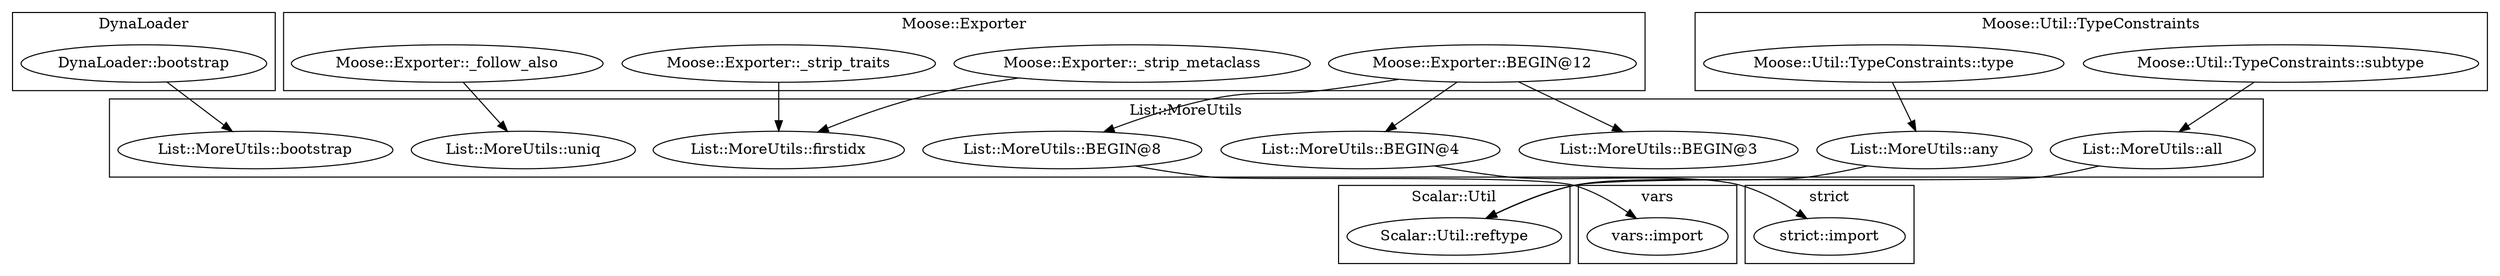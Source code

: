 digraph {
graph [overlap=false]
subgraph cluster_DynaLoader {
	label="DynaLoader";
	"DynaLoader::bootstrap";
}
subgraph cluster_List_MoreUtils {
	label="List::MoreUtils";
	"List::MoreUtils::all";
	"List::MoreUtils::BEGIN@8";
	"List::MoreUtils::bootstrap";
	"List::MoreUtils::BEGIN@4";
	"List::MoreUtils::uniq";
	"List::MoreUtils::BEGIN@3";
	"List::MoreUtils::any";
	"List::MoreUtils::firstidx";
}
subgraph cluster_vars {
	label="vars";
	"vars::import";
}
subgraph cluster_Moose_Exporter {
	label="Moose::Exporter";
	"Moose::Exporter::_follow_also";
	"Moose::Exporter::_strip_traits";
	"Moose::Exporter::BEGIN@12";
	"Moose::Exporter::_strip_metaclass";
}
subgraph cluster_Moose_Util_TypeConstraints {
	label="Moose::Util::TypeConstraints";
	"Moose::Util::TypeConstraints::subtype";
	"Moose::Util::TypeConstraints::type";
}
subgraph cluster_Scalar_Util {
	label="Scalar::Util";
	"Scalar::Util::reftype";
}
subgraph cluster_strict {
	label="strict";
	"strict::import";
}
"Moose::Exporter::BEGIN@12" -> "List::MoreUtils::BEGIN@4";
"Moose::Exporter::BEGIN@12" -> "List::MoreUtils::BEGIN@8";
"List::MoreUtils::all" -> "Scalar::Util::reftype";
"List::MoreUtils::any" -> "Scalar::Util::reftype";
"DynaLoader::bootstrap" -> "List::MoreUtils::bootstrap";
"Moose::Exporter::_follow_also" -> "List::MoreUtils::uniq";
"Moose::Exporter::_strip_traits" -> "List::MoreUtils::firstidx";
"Moose::Exporter::_strip_metaclass" -> "List::MoreUtils::firstidx";
"List::MoreUtils::BEGIN@8" -> "vars::import";
"Moose::Util::TypeConstraints::subtype" -> "List::MoreUtils::all";
"Moose::Util::TypeConstraints::type" -> "List::MoreUtils::any";
"Moose::Exporter::BEGIN@12" -> "List::MoreUtils::BEGIN@3";
"List::MoreUtils::BEGIN@4" -> "strict::import";
}
